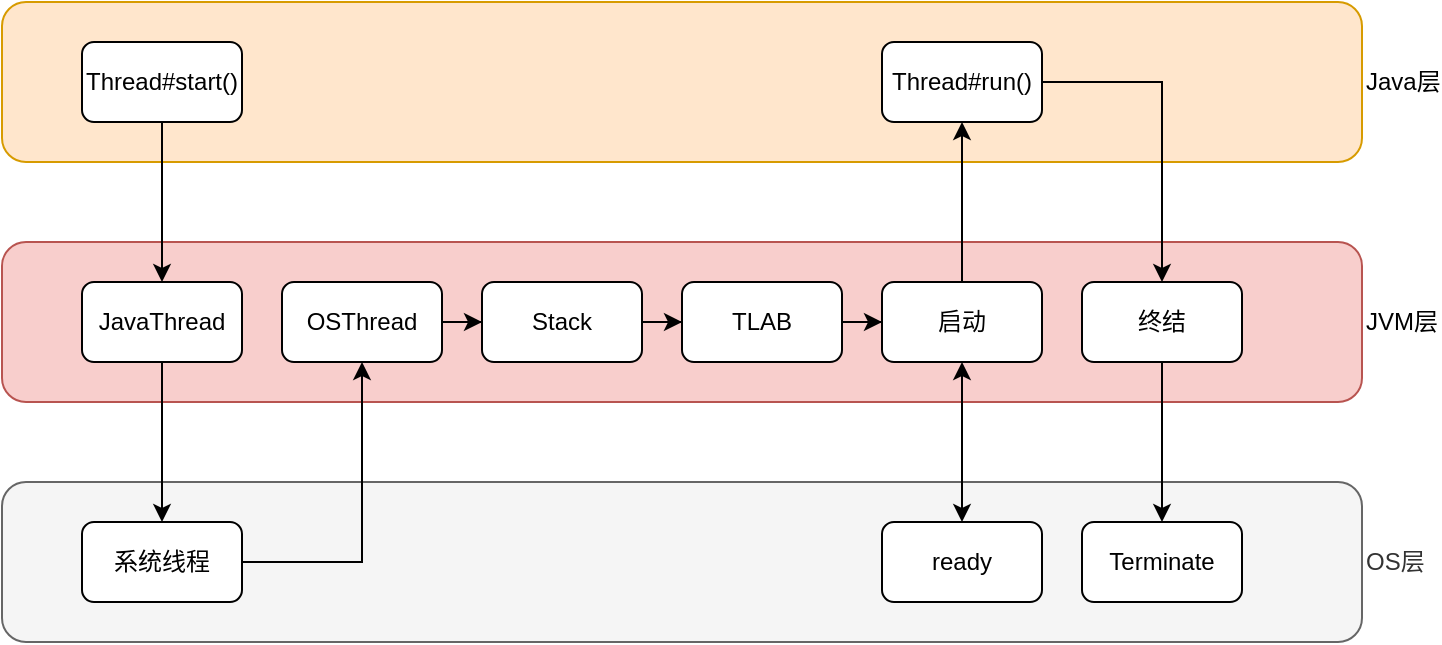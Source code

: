 <mxfile version="12.4.2" type="device" pages="1"><diagram id="OQig3Fmds8b80AENVIwH" name="第 1 页"><mxGraphModel dx="1186" dy="830" grid="1" gridSize="10" guides="1" tooltips="1" connect="1" arrows="1" fold="1" page="1" pageScale="1" pageWidth="827" pageHeight="1169" math="0" shadow="0"><root><mxCell id="0"/><mxCell id="1" parent="0"/><mxCell id="GV7gKWm1SNOqUmjPSg2s-1" value="Java层" style="rounded=1;whiteSpace=wrap;html=1;labelPosition=right;verticalLabelPosition=middle;align=left;verticalAlign=middle;fillColor=#ffe6cc;strokeColor=#d79b00;" vertex="1" parent="1"><mxGeometry x="80" y="120" width="680" height="80" as="geometry"/></mxCell><mxCell id="GV7gKWm1SNOqUmjPSg2s-2" value="JVM层" style="rounded=1;whiteSpace=wrap;html=1;labelPosition=right;verticalLabelPosition=middle;align=left;verticalAlign=middle;fillColor=#f8cecc;strokeColor=#b85450;" vertex="1" parent="1"><mxGeometry x="80" y="240" width="680" height="80" as="geometry"/></mxCell><mxCell id="GV7gKWm1SNOqUmjPSg2s-3" value="OS层" style="rounded=1;whiteSpace=wrap;html=1;labelPosition=right;verticalLabelPosition=middle;align=left;verticalAlign=middle;fillColor=#f5f5f5;strokeColor=#666666;fontColor=#333333;" vertex="1" parent="1"><mxGeometry x="80" y="360" width="680" height="80" as="geometry"/></mxCell><mxCell id="GV7gKWm1SNOqUmjPSg2s-7" style="edgeStyle=orthogonalEdgeStyle;rounded=0;orthogonalLoop=1;jettySize=auto;html=1;" edge="1" parent="1" source="GV7gKWm1SNOqUmjPSg2s-4" target="GV7gKWm1SNOqUmjPSg2s-5"><mxGeometry relative="1" as="geometry"/></mxCell><mxCell id="GV7gKWm1SNOqUmjPSg2s-4" value="Thread#start()" style="rounded=1;whiteSpace=wrap;html=1;" vertex="1" parent="1"><mxGeometry x="120" y="140" width="80" height="40" as="geometry"/></mxCell><mxCell id="GV7gKWm1SNOqUmjPSg2s-8" style="edgeStyle=orthogonalEdgeStyle;rounded=0;orthogonalLoop=1;jettySize=auto;html=1;" edge="1" parent="1" source="GV7gKWm1SNOqUmjPSg2s-5" target="GV7gKWm1SNOqUmjPSg2s-6"><mxGeometry relative="1" as="geometry"/></mxCell><mxCell id="GV7gKWm1SNOqUmjPSg2s-5" value="JavaThread" style="rounded=1;whiteSpace=wrap;html=1;" vertex="1" parent="1"><mxGeometry x="120" y="260" width="80" height="40" as="geometry"/></mxCell><mxCell id="GV7gKWm1SNOqUmjPSg2s-10" style="edgeStyle=orthogonalEdgeStyle;rounded=0;orthogonalLoop=1;jettySize=auto;html=1;entryX=0.5;entryY=1;entryDx=0;entryDy=0;" edge="1" parent="1" source="GV7gKWm1SNOqUmjPSg2s-6" target="GV7gKWm1SNOqUmjPSg2s-9"><mxGeometry relative="1" as="geometry"><mxPoint x="260" y="350" as="targetPoint"/></mxGeometry></mxCell><mxCell id="GV7gKWm1SNOqUmjPSg2s-6" value="系统线程" style="rounded=1;whiteSpace=wrap;html=1;" vertex="1" parent="1"><mxGeometry x="120" y="380" width="80" height="40" as="geometry"/></mxCell><mxCell id="GV7gKWm1SNOqUmjPSg2s-12" style="edgeStyle=orthogonalEdgeStyle;rounded=0;orthogonalLoop=1;jettySize=auto;html=1;entryX=0;entryY=0.5;entryDx=0;entryDy=0;" edge="1" parent="1" source="GV7gKWm1SNOqUmjPSg2s-9" target="GV7gKWm1SNOqUmjPSg2s-11"><mxGeometry relative="1" as="geometry"/></mxCell><mxCell id="GV7gKWm1SNOqUmjPSg2s-9" value="OSThread" style="rounded=1;whiteSpace=wrap;html=1;" vertex="1" parent="1"><mxGeometry x="220" y="260" width="80" height="40" as="geometry"/></mxCell><mxCell id="GV7gKWm1SNOqUmjPSg2s-14" style="edgeStyle=orthogonalEdgeStyle;rounded=0;orthogonalLoop=1;jettySize=auto;html=1;entryX=0;entryY=0.5;entryDx=0;entryDy=0;" edge="1" parent="1" source="GV7gKWm1SNOqUmjPSg2s-11" target="GV7gKWm1SNOqUmjPSg2s-13"><mxGeometry relative="1" as="geometry"/></mxCell><mxCell id="GV7gKWm1SNOqUmjPSg2s-11" value="Stack" style="rounded=1;whiteSpace=wrap;html=1;" vertex="1" parent="1"><mxGeometry x="320" y="260" width="80" height="40" as="geometry"/></mxCell><mxCell id="GV7gKWm1SNOqUmjPSg2s-16" style="edgeStyle=orthogonalEdgeStyle;rounded=0;orthogonalLoop=1;jettySize=auto;html=1;entryX=0;entryY=0.5;entryDx=0;entryDy=0;" edge="1" parent="1" source="GV7gKWm1SNOqUmjPSg2s-13" target="GV7gKWm1SNOqUmjPSg2s-15"><mxGeometry relative="1" as="geometry"/></mxCell><mxCell id="GV7gKWm1SNOqUmjPSg2s-13" value="TLAB" style="rounded=1;whiteSpace=wrap;html=1;" vertex="1" parent="1"><mxGeometry x="420" y="260" width="80" height="40" as="geometry"/></mxCell><mxCell id="GV7gKWm1SNOqUmjPSg2s-20" style="edgeStyle=orthogonalEdgeStyle;rounded=0;orthogonalLoop=1;jettySize=auto;html=1;entryX=0.5;entryY=1;entryDx=0;entryDy=0;startArrow=none;startFill=0;" edge="1" parent="1" source="GV7gKWm1SNOqUmjPSg2s-15" target="GV7gKWm1SNOqUmjPSg2s-19"><mxGeometry relative="1" as="geometry"/></mxCell><mxCell id="GV7gKWm1SNOqUmjPSg2s-15" value="启动" style="rounded=1;whiteSpace=wrap;html=1;" vertex="1" parent="1"><mxGeometry x="520" y="260" width="80" height="40" as="geometry"/></mxCell><mxCell id="GV7gKWm1SNOqUmjPSg2s-18" style="edgeStyle=orthogonalEdgeStyle;rounded=0;orthogonalLoop=1;jettySize=auto;html=1;entryX=0.5;entryY=1;entryDx=0;entryDy=0;startArrow=classic;startFill=1;" edge="1" parent="1" source="GV7gKWm1SNOqUmjPSg2s-17" target="GV7gKWm1SNOqUmjPSg2s-15"><mxGeometry relative="1" as="geometry"/></mxCell><mxCell id="GV7gKWm1SNOqUmjPSg2s-17" value="ready" style="rounded=1;whiteSpace=wrap;html=1;" vertex="1" parent="1"><mxGeometry x="520" y="380" width="80" height="40" as="geometry"/></mxCell><mxCell id="GV7gKWm1SNOqUmjPSg2s-22" style="edgeStyle=orthogonalEdgeStyle;rounded=0;orthogonalLoop=1;jettySize=auto;html=1;startArrow=none;startFill=0;" edge="1" parent="1" source="GV7gKWm1SNOqUmjPSg2s-19" target="GV7gKWm1SNOqUmjPSg2s-21"><mxGeometry relative="1" as="geometry"/></mxCell><mxCell id="GV7gKWm1SNOqUmjPSg2s-19" value="Thread#run()" style="rounded=1;whiteSpace=wrap;html=1;" vertex="1" parent="1"><mxGeometry x="520" y="140" width="80" height="40" as="geometry"/></mxCell><mxCell id="GV7gKWm1SNOqUmjPSg2s-24" style="edgeStyle=orthogonalEdgeStyle;rounded=0;orthogonalLoop=1;jettySize=auto;html=1;startArrow=none;startFill=0;" edge="1" parent="1" source="GV7gKWm1SNOqUmjPSg2s-21" target="GV7gKWm1SNOqUmjPSg2s-23"><mxGeometry relative="1" as="geometry"/></mxCell><mxCell id="GV7gKWm1SNOqUmjPSg2s-21" value="终结" style="rounded=1;whiteSpace=wrap;html=1;" vertex="1" parent="1"><mxGeometry x="620" y="260" width="80" height="40" as="geometry"/></mxCell><mxCell id="GV7gKWm1SNOqUmjPSg2s-23" value="Terminate" style="rounded=1;whiteSpace=wrap;html=1;" vertex="1" parent="1"><mxGeometry x="620" y="380" width="80" height="40" as="geometry"/></mxCell></root></mxGraphModel></diagram></mxfile>
